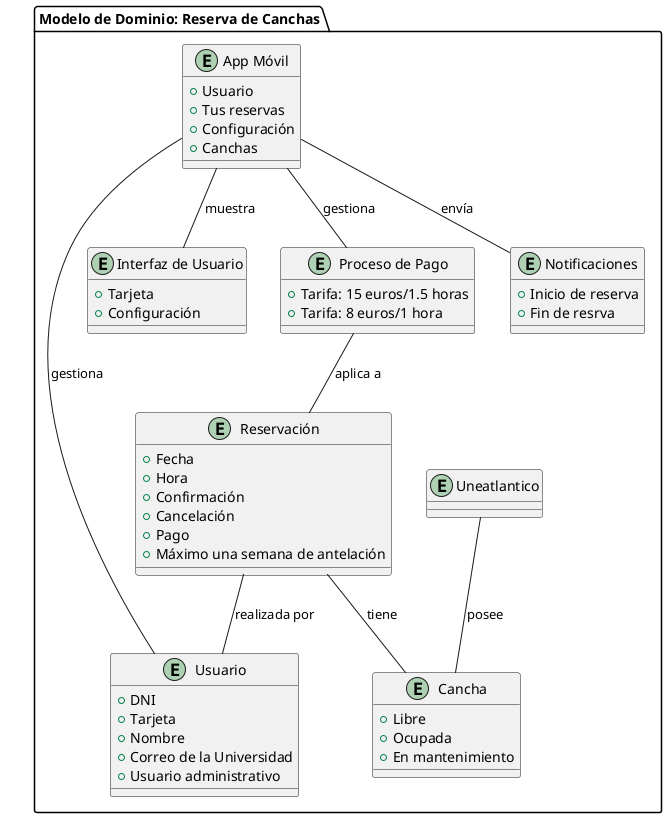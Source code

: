 @startuml
package "Modelo de Dominio: Reserva de Canchas" {

entity "Cancha" as Cancha {
+ Libre
+ Ocupada
+ En mantenimiento

}

entity "Reservación" as Reservacion {
+ Fecha 
+ Hora
+ Confirmación 
+ Cancelación 
+ Pago
+ Máximo una semana de antelación
}

entity "Usuario" as Usuario {
+ DNI
+ Tarjeta
+ Nombre
+ Correo de la Universidad
+ Usuario administrativo
}

entity "Uneatlantico" as Universidad {
}

entity "App Móvil" as App {
+ Usuario
+ Tus reservas
+ Configuración
+ Canchas
}

entity "Interfaz de Usuario" as UI {
+ Tarjeta
+ Configuración
}

entity "Proceso de Pago" as Pago {
  + Tarifa: 15 euros/1.5 horas
  + Tarifa: 8 euros/1 hora
}

entity "Notificaciones" as Notif {
+ Inicio de reserva
+ Fin de resrva
}

Reservacion -- Cancha : "tiene"
Reservacion -- Usuario : "realizada por"
Universidad -- Cancha : "posee"
App -- UI : "muestra"
App -- Pago : "gestiona"
App -- Notif : "envía"
App -- Usuario : "gestiona"
Pago -- Reservacion : "aplica a"

}
@enduml